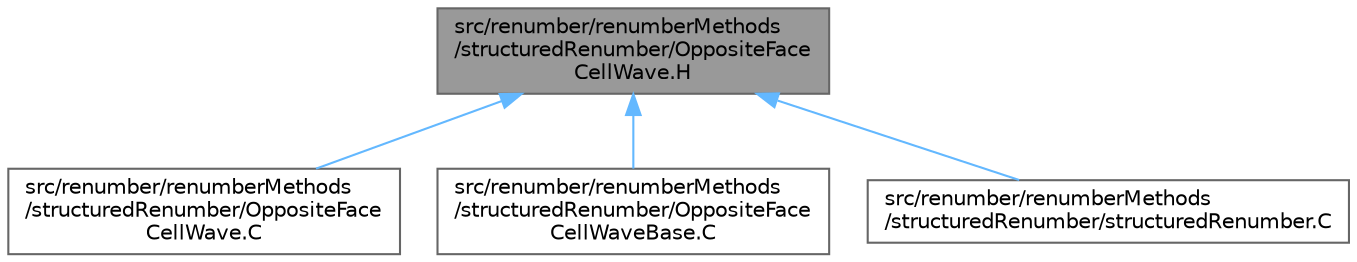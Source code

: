 digraph "src/renumber/renumberMethods/structuredRenumber/OppositeFaceCellWave.H"
{
 // LATEX_PDF_SIZE
  bgcolor="transparent";
  edge [fontname=Helvetica,fontsize=10,labelfontname=Helvetica,labelfontsize=10];
  node [fontname=Helvetica,fontsize=10,shape=box,height=0.2,width=0.4];
  Node1 [id="Node000001",label="src/renumber/renumberMethods\l/structuredRenumber/OppositeFace\lCellWave.H",height=0.2,width=0.4,color="gray40", fillcolor="grey60", style="filled", fontcolor="black",tooltip=" "];
  Node1 -> Node2 [id="edge1_Node000001_Node000002",dir="back",color="steelblue1",style="solid",tooltip=" "];
  Node2 [id="Node000002",label="src/renumber/renumberMethods\l/structuredRenumber/OppositeFace\lCellWave.C",height=0.2,width=0.4,color="grey40", fillcolor="white", style="filled",URL="$OppositeFaceCellWave_8C.html",tooltip=" "];
  Node1 -> Node3 [id="edge2_Node000001_Node000003",dir="back",color="steelblue1",style="solid",tooltip=" "];
  Node3 [id="Node000003",label="src/renumber/renumberMethods\l/structuredRenumber/OppositeFace\lCellWaveBase.C",height=0.2,width=0.4,color="grey40", fillcolor="white", style="filled",URL="$OppositeFaceCellWaveBase_8C.html",tooltip=" "];
  Node1 -> Node4 [id="edge3_Node000001_Node000004",dir="back",color="steelblue1",style="solid",tooltip=" "];
  Node4 [id="Node000004",label="src/renumber/renumberMethods\l/structuredRenumber/structuredRenumber.C",height=0.2,width=0.4,color="grey40", fillcolor="white", style="filled",URL="$structuredRenumber_8C.html",tooltip=" "];
}
